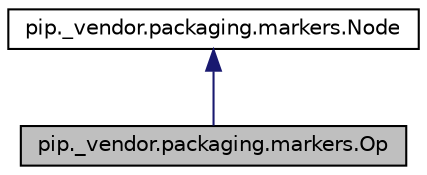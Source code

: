 digraph "pip._vendor.packaging.markers.Op"
{
 // LATEX_PDF_SIZE
  edge [fontname="Helvetica",fontsize="10",labelfontname="Helvetica",labelfontsize="10"];
  node [fontname="Helvetica",fontsize="10",shape=record];
  Node1 [label="pip._vendor.packaging.markers.Op",height=0.2,width=0.4,color="black", fillcolor="grey75", style="filled", fontcolor="black",tooltip=" "];
  Node2 -> Node1 [dir="back",color="midnightblue",fontsize="10",style="solid",fontname="Helvetica"];
  Node2 [label="pip._vendor.packaging.markers.Node",height=0.2,width=0.4,color="black", fillcolor="white", style="filled",URL="$classpip_1_1__vendor_1_1packaging_1_1markers_1_1_node.html",tooltip=" "];
}
